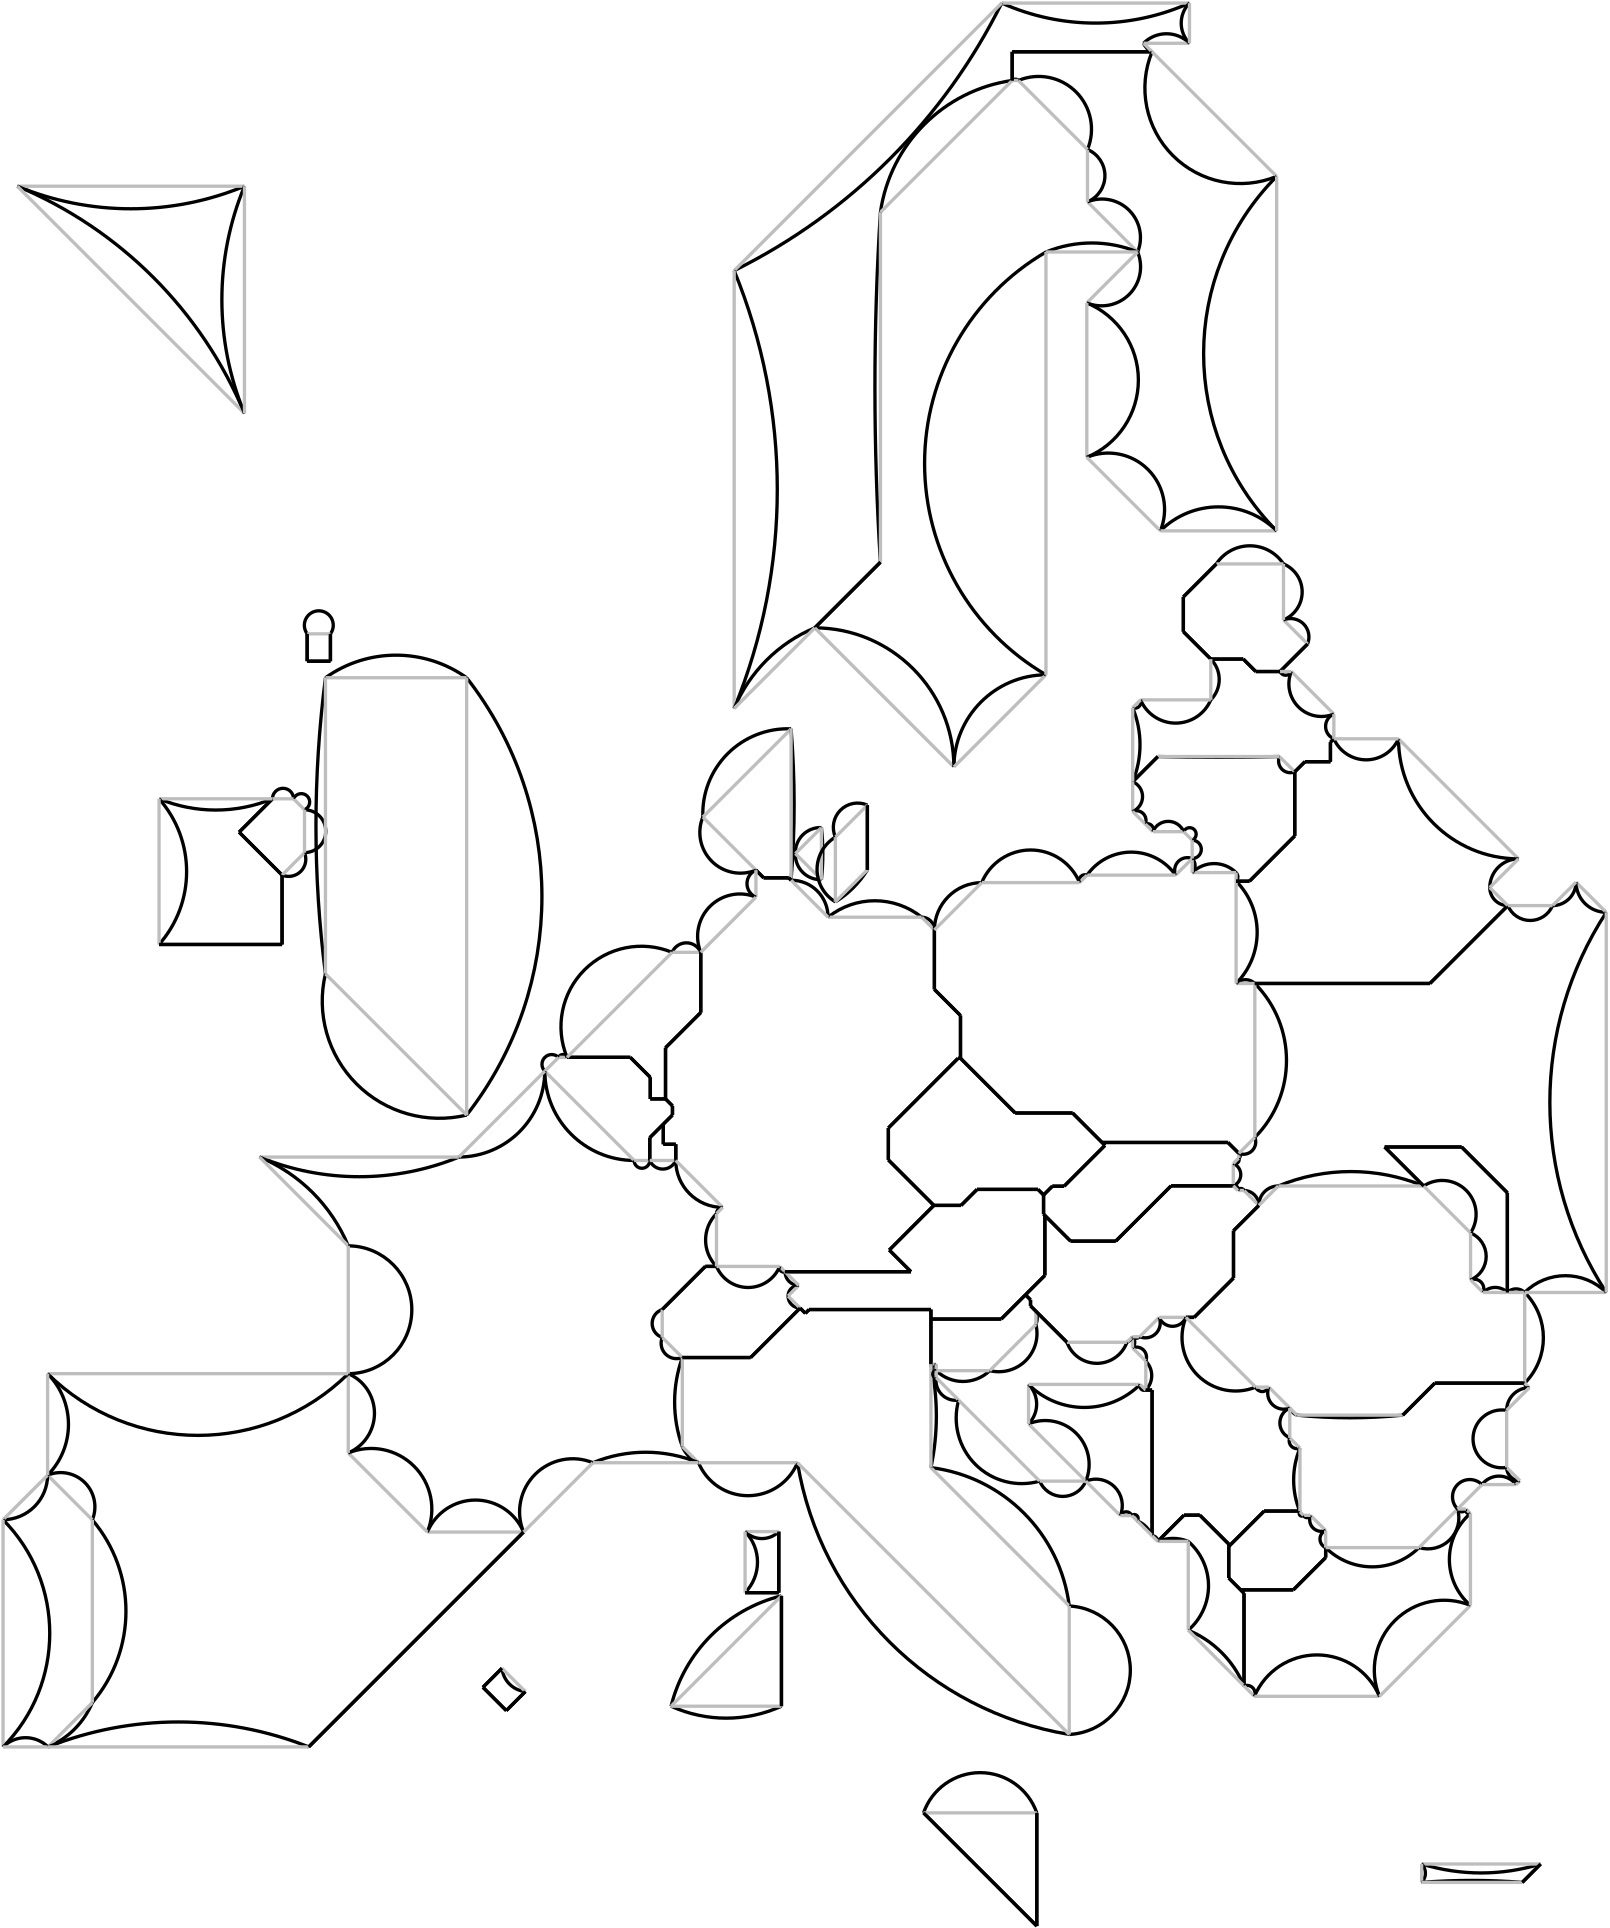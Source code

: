 <?xml version="1.0"?> 
<!DOCTYPE ipe SYSTEM "ipe.dtd"> 
<ipe version="70010" creator="Ipe 7.0.10"> 
<info created="D:20110803231932" modified="D:20110803231932"/> 
<ipestyle name="basic">
<pen name="heavier" value="0.8"/>
<pen name="fat" value="1.2"/>
<pen name="ultrafat" value="2"/>
<color name="red" value="1 0 0"/>
<color name="green" value="0 1 0"/>
<color name="blue" value="0 0 1"/>
<color name="yellow" value="1 1 0"/>
<color name="orange" value="1 0.647 0"/>
<color name="gold" value="1 0.843 0"/>
<color name="purple" value="0.627 0.125 0.941"/>
<color name="gray" value="0.745"/>
<color name="lightblue" value="0.678 0.847 0.902"/>
<color name="lightcyan" value="0.878 1 1"/>
<color name="lightgray" value="0.827"/>
<color name="lightgreen" value="0.565 0.933 0.565"/>
<color name="lightyellow" value="1 1 0.878"/>
<dashstyle name="dashed" value="[4] 0"/>
<dashstyle name="dotted" value="[1 3] 0"/>
<dashstyle name="dash dotted" value="[4 2 1 2] 0"/>
<dashstyle name="dash dot dotted" value="[4 2 1 2 1 2] 0"/>
</ipestyle>
<page>
<layer name="alpha"/>
<layer name="beta"/>
<view layers="beta alpha" active="beta"/>
<path layer="beta" stroke="black" pen="fat">
120.001 451.708 m 
120.001 441.872 l 
</path> 
<path layer="beta" stroke="black" pen="fat">
120.001 441.872 m 
128.374 441.872 l 
</path> 
<path layer="beta" stroke="black" pen="fat">
128.374 441.872 m 
128.374 451.708 l 
</path> 
<path layer="beta" stroke="black" pen="fat">
290.74 65.6552 m 
290.74 105.391 l 
</path> 
<path layer="beta" stroke="black" pen="fat">
321.674 366.733 m 
321.674 390.048 l 
</path> 
<path layer="beta" stroke="black" pen="fat">
341.898 27.263 m 
382.664 -13.494 l 
</path> 
<path layer="beta" stroke="black" pen="fat">
382.664 -13.494 m 
382.664 27.263 l 
</path> 
<path layer="beta" stroke="black" pen="fat">
447.292 476.876 m 
435.431 465.015 l 
</path> 
<path layer="beta" stroke="black" pen="fat">
435.431 465.015 m 
435.431 452.487 l 
</path> 
<path layer="beta" stroke="black" pen="fat">
435.431 452.487 m 
445.301 442.62 l 
</path> 
<path layer="beta" stroke="black" pen="fat">
470.234 438.152 m 
480.135 448.051 l 
</path> 
<path layer="beta" stroke="black" pen="fat">
26.5584 148.834 m 
12.3364 0 0 -12.3364 31.2466 137.423 42.6579 132.736 a 
</path> 
<path layer="alpha" stroke="gray" pen="fat">
26.5584 148.834 m 
42.6579 132.736 l 
</path> 
<path layer="beta" stroke="black" pen="fat">
42.6579 66.9652 m 
29.6623 0 0 -29.6623 15.2812 78.383 26.7019 51.0075 a 
</path> 
<path layer="alpha" stroke="gray" pen="fat">
42.6579 66.9652 m 
26.7019 51.0075 l 
</path> 
<path layer="beta" stroke="black" pen="fat">
42.6579 132.736 m 
50.7273 0 0 -50.7273 4.03382 99.8505 42.6579 66.9652 a 
</path> 
<path layer="alpha" stroke="gray" pen="fat">
42.6579 132.736 m 
42.6579 66.9652 l 
</path> 
<path layer="beta" stroke="black" pen="fat">
95.4988 380.32 m 
110.964 364.855 l 
</path> 
<path layer="beta" stroke="black" pen="fat">
107.502 392.325 m 
95.4988 380.32 l 
</path> 
<path layer="beta" stroke="black" pen="fat">
110.964 339.889 m 
66.6804 339.889 l 
</path> 
<path layer="beta" stroke="black" pen="fat">
110.964 364.855 m 
110.964 339.889 l 
</path> 
<path layer="beta" stroke="black" pen="fat">
110.964 364.855 m 
95.4988 380.32 l 
</path> 
<path layer="beta" stroke="black" pen="fat">
95.4988 380.32 m 
107.502 392.325 l 
</path> 
<path layer="beta" stroke="black" pen="fat">
115.097 392.325 m 
-3.01933 0 0 3.01933 117.886 391.168 119.042 388.379 a 
</path> 
<path layer="alpha" stroke="gray" pen="fat">
115.097 392.325 m 
119.042 388.379 l 
</path> 
<path layer="beta" stroke="black" pen="fat">
107.502 392.325 m 
3.79755 0 0 -3.79755 111.3 392.306 115.097 392.325 a 
</path> 
<path layer="alpha" stroke="gray" pen="fat">
107.502 392.325 m 
115.097 392.325 l 
</path> 
<path layer="beta" stroke="black" pen="fat">
119.042 372.935 m 
6.18438 0 0 -6.18438 113.328 370.569 110.964 364.855 a 
</path> 
<path layer="alpha" stroke="gray" pen="fat">
119.042 372.935 m 
110.964 364.855 l 
</path> 
<path layer="beta" stroke="black" pen="fat">
119.042 388.379 m 
7.72217 0 0 -7.72217 118.978 380.657 119.042 372.935 a 
</path> 
<path layer="alpha" stroke="gray" pen="fat">
119.042 388.379 m 
119.042 372.935 l 
</path> 
<path layer="beta" stroke="black" pen="fat">
120.001 451.708 m 
-5.20294 0 0 5.20294 124.188 454.798 128.374 451.708 a 
</path> 
<path layer="alpha" stroke="gray" pen="fat">
120.001 451.708 m 
128.374 451.708 l 
</path> 
<path layer="beta" stroke="black" pen="fat">
120.001 441.872 m 
120.001 451.708 l 
</path> 
<path layer="beta" stroke="black" pen="fat">
128.374 441.872 m 
120.001 441.872 l 
</path> 
<path layer="beta" stroke="black" pen="fat">
128.374 451.708 m 
128.374 441.872 l 
</path> 
<path layer="beta" stroke="black" pen="fat">
126.584 435.905 m 
43.7946 0 0 -43.7946 151.999 400.239 177.414 435.905 a 
</path> 
<path layer="alpha" stroke="gray" pen="fat">
126.584 435.905 m 
177.414 435.905 l 
</path> 
<path layer="beta" stroke="black" pen="fat">
126.584 329.296 m 
417.051 0 0 -417.051 540.214 382.601 126.584 435.905 a 
</path> 
<path layer="alpha" stroke="gray" pen="fat">
126.584 329.296 m 
126.584 435.905 l 
</path> 
<path layer="beta" stroke="black" pen="fat">
177.414 278.466 m 
42.1817 0 0 -42.1817 167.61 319.492 126.584 329.296 a 
</path> 
<path layer="alpha" stroke="gray" pen="fat">
177.414 278.466 m 
126.584 329.296 l 
</path> 
<path layer="beta" stroke="black" pen="fat">
177.414 435.905 m 
127.89 0 0 -127.89 76.6223 357.185 177.414 278.466 a 
</path> 
<path layer="alpha" stroke="gray" pen="fat">
177.414 435.905 m 
177.414 278.466 l 
</path> 
<path layer="beta" stroke="black" pen="fat">
163.268 128.355 m 
18.7763 0 0 -18.7763 180.584 121.095 197.9 128.355 a 
</path> 
<path layer="alpha" stroke="gray" pen="fat">
163.268 128.355 m 
197.9 128.355 l 
</path> 
<path layer="beta" stroke="black" pen="fat">
134.79 156.839 m 
21.8528 0 0 -21.8528 143.03 136.599 163.268 128.355 a 
</path> 
<path layer="alpha" stroke="gray" pen="fat">
134.79 156.839 m 
163.268 128.355 l 
</path> 
<path layer="beta" stroke="black" pen="fat">
134.79 185.363 m 
15.4952 0 0 -15.4952 128.733 171.101 134.79 156.839 a 
</path> 
<path layer="alpha" stroke="gray" pen="fat">
134.79 185.363 m 
134.79 156.839 l 
</path> 
<path layer="beta" stroke="black" pen="fat">
197.9 128.355 m 
120.552 51.0075 l 
</path> 
<path layer="beta" stroke="black" pen="fat">
183.273 72.4775 m 
190.128 79.3321 l 
</path> 
<path layer="beta" stroke="black" pen="fat">
191.68 64.0711 m 
183.273 72.4775 l 
</path> 
<path layer="beta" stroke="black" pen="fat">
198.535 70.925 m 
191.68 64.0711 l 
</path> 
<path layer="beta" stroke="black" pen="fat">
249.007 284.28 m 
251.51 281.777 l 
</path> 
<path layer="beta" stroke="black" pen="fat">
251.51 278.499 m 
248.215 275.205 l 
</path> 
<path layer="beta" stroke="black" pen="fat">
251.51 281.777 m 
251.51 278.499 l 
</path> 
<path layer="beta" stroke="black" pen="fat">
243.515 284.28 m 
249.007 284.28 l 
</path> 
<path layer="beta" stroke="black" pen="fat">
243.515 292.06 m 
243.515 284.28 l 
</path> 
<path layer="beta" stroke="black" pen="fat">
236.332 299.242 m 
243.515 292.06 l 
</path> 
<path layer="beta" stroke="black" pen="fat">
213.559 299.242 m 
236.332 299.242 l 
</path> 
<path layer="beta" stroke="black" pen="fat">
210.51 299.242 m 
1.65162 0 0 -1.65162 212.034 298.607 213.559 299.242 a 
</path> 
<path layer="alpha" stroke="gray" pen="fat">
210.51 299.242 m 
213.559 299.242 l 
</path> 
<path layer="beta" stroke="black" pen="fat">
205.544 294.274 m 
3.5126 0 0 -3.5126 208.043 296.742 210.51 299.242 a 
</path> 
<path layer="alpha" stroke="gray" pen="fat">
205.544 294.274 m 
210.51 299.242 l 
</path> 
<path layer="beta" stroke="black" pen="fat">
237.701 262.116 m 
32.3389 0 0 -32.3389 237.882 294.455 205.544 294.274 a 
</path> 
<path layer="alpha" stroke="gray" pen="fat">
237.701 262.116 m 
205.544 294.274 l 
</path> 
<path layer="beta" stroke="black" pen="fat">
243.339 262.116 m 
2.81879 0 0 -2.81879 240.52 262.132 237.701 262.116 a 
</path> 
<path layer="alpha" stroke="gray" pen="fat">
243.339 262.116 m 
237.701 262.116 l 
</path> 
<path layer="beta" stroke="black" pen="fat">
243.339 270.329 m 
243.339 262.116 l 
</path> 
<path layer="beta" stroke="black" pen="fat">
248.215 275.205 m 
243.339 270.329 l 
</path> 
<path layer="beta" stroke="black" pen="fat">
243.339 262.116 m 
243.339 270.329 l 
</path> 
<path layer="beta" stroke="black" pen="fat">
243.339 270.329 m 
248.215 275.205 l 
</path> 
<path layer="beta" stroke="black" pen="fat">
248.215 267.967 m 
252.699 267.967 l 
</path> 
<path layer="beta" stroke="black" pen="fat">
248.215 275.205 m 
248.215 267.967 l 
</path> 
<path layer="beta" stroke="black" pen="fat">
252.699 267.967 m 
252.699 262.116 l 
</path> 
<path layer="beta" stroke="black" pen="fat">
252.699 262.116 m 
5.08487 0 0 -5.08487 248.019 264.105 243.339 262.116 a 
</path> 
<path layer="alpha" stroke="gray" pen="fat">
252.699 262.116 m 
243.339 262.116 l 
</path> 
<path layer="beta" stroke="black" pen="fat">
249.007 284.28 m 
243.515 284.28 l 
</path> 
<path layer="beta" stroke="black" pen="fat">
243.515 284.28 m 
243.515 292.06 l 
</path> 
<path layer="beta" stroke="black" pen="fat">
243.515 292.06 m 
236.332 299.242 l 
</path> 
<path layer="beta" stroke="black" pen="fat">
236.332 299.242 m 
213.559 299.242 l 
</path> 
<path layer="beta" stroke="black" pen="fat">
251.377 337.051 m 
5.59765 0 0 -5.59765 256.534 334.874 261.691 337.051 a 
</path> 
<path layer="alpha" stroke="gray" pen="fat">
251.377 337.051 m 
261.691 337.051 l 
</path> 
<path layer="beta" stroke="black" pen="fat">
213.559 299.242 m 
28.9565 0 0 -28.9565 240.326 310.287 251.377 337.051 a 
</path> 
<path layer="alpha" stroke="gray" pen="fat">
213.559 299.242 m 
251.377 337.051 l 
</path> 
<path layer="beta" stroke="black" pen="fat">
249.007 302.705 m 
249.007 284.28 l 
</path> 
<path layer="beta" stroke="black" pen="fat">
261.691 315.389 m 
249.007 302.705 l 
</path> 
<path layer="beta" stroke="black" pen="fat">
261.691 337.051 m 
261.691 315.389 l 
</path> 
<path layer="beta" stroke="black" pen="fat">
263.336 223.981 m 
247.822 208.469 l 
</path> 
<path layer="beta" stroke="black" pen="fat">
267.361 223.981 m 
263.336 223.981 l 
</path> 
<path layer="beta" stroke="black" pen="fat">
289.785 106.534 m 
277.645 106.534 l 
</path> 
<path layer="beta" stroke="black" pen="fat">
289.785 128.517 m 
289.785 106.534 l 
</path> 
<path layer="beta" stroke="black" pen="fat">
251.004 65.6552 m 
54.4362 0 0 -54.4362 303.84 52.555 290.74 105.391 a 
</path> 
<path layer="alpha" stroke="gray" pen="fat">
251.004 65.6552 m 
290.74 105.391 l 
</path> 
<path layer="beta" stroke="black" pen="fat">
290.74 65.6552 m 
48.0491 0 0 -48.0491 270.872 109.404 251.004 65.6552 a 
</path> 
<path layer="alpha" stroke="gray" pen="fat">
290.74 65.6552 m 
251.004 65.6552 l 
</path> 
<path layer="beta" stroke="black" pen="fat">
290.74 105.391 m 
290.74 65.6552 l 
</path> 
<path layer="beta" stroke="black" pen="fat">
262.447 385.753 m 
30.5878 0 0 -30.5878 293.011 386.949 294.207 417.513 a 
</path> 
<path layer="alpha" stroke="gray" pen="fat">
262.447 385.753 m 
294.207 417.513 l 
</path> 
<path layer="beta" stroke="black" pen="fat">
281.557 366.642 m 
14.6577 0 0 -14.6577 276.017 380.213 262.447 385.753 a 
</path> 
<path layer="alpha" stroke="gray" pen="fat">
281.557 366.642 m 
262.447 385.753 l 
</path> 
<path layer="beta" stroke="black" pen="fat">
294.207 417.513 m 
338.067 0 0 -338.067 -42.7594 390.262 294.207 363.01 a 
</path> 
<path layer="alpha" stroke="gray" pen="fat">
294.207 417.513 m 
294.207 363.01 l 
</path> 
<path layer="beta" stroke="black" pen="fat">
284.325 363.874 m 
281.557 366.642 l 
</path> 
<path layer="beta" stroke="black" pen="fat">
293.344 363.874 m 
284.325 363.874 l 
</path> 
<path layer="beta" stroke="black" pen="fat">
294.207 363.01 m 
293.344 363.874 l 
</path> 
<path layer="beta" stroke="black" pen="fat">
255.055 191.184 m 
5.55476 0 0 -5.55476 252.972 196.333 247.822 198.416 a 
</path> 
<path layer="alpha" stroke="gray" pen="fat">
255.055 191.184 m 
247.822 198.416 l 
</path> 
<path layer="beta" stroke="black" pen="fat">
247.822 198.416 m 
5.29436 0 0 -5.29436 249.486 203.443 247.822 208.469 a 
</path> 
<path layer="alpha" stroke="gray" pen="fat">
247.822 198.416 m 
247.822 208.469 l 
</path> 
<path layer="beta" stroke="black" pen="fat">
247.822 208.469 m 
263.336 223.981 l 
</path> 
<path layer="beta" stroke="black" pen="fat">
263.336 223.981 m 
267.361 223.981 l 
</path> 
<path layer="beta" stroke="black" pen="fat">
279.65 191.184 m 
255.055 191.184 l 
</path> 
<path layer="beta" stroke="black" pen="fat">
297.45 208.984 m 
279.65 191.184 l 
</path> 
<path layer="beta" stroke="black" pen="fat">
295.751 372.594 m 
9.05009 0 0 -9.05009 304.795 372.922 305.126 381.966 a 
</path> 
<path layer="alpha" stroke="gray" pen="fat">
295.751 372.594 m 
305.126 381.966 l 
</path> 
<path layer="beta" stroke="black" pen="fat">
305.126 363.219 m 
9.05261 0 0 -9.05261 304.797 372.265 295.751 372.594 a 
</path> 
<path layer="alpha" stroke="gray" pen="fat">
305.126 363.219 m 
295.751 372.594 l 
</path> 
<path layer="beta" stroke="black" pen="fat">
305.126 381.966 m 
86.1769 0 0 -86.1769 219.461 372.592 305.126 363.219 a 
</path> 
<path layer="alpha" stroke="gray" pen="fat">
305.126 381.966 m 
305.126 363.219 l 
</path> 
<path layer="beta" stroke="black" pen="fat">
310.156 378.531 m 
8.73858 0 0 -8.73858 318.155 382.049 321.674 390.048 a 
</path> 
<path layer="alpha" stroke="gray" pen="fat">
310.156 378.531 m 
321.674 390.048 l 
</path> 
<path layer="beta" stroke="black" pen="fat">
310.156 355.224 m 
13.5926 0 0 -13.5926 317.152 366.878 310.156 378.531 a 
</path> 
<path layer="alpha" stroke="gray" pen="fat">
310.156 355.224 m 
310.156 378.531 l 
</path> 
<path layer="beta" stroke="black" pen="fat">
321.674 366.733 m 
35.1052 0 0 -35.1052 291.777 385.134 310.156 355.224 a 
</path> 
<path layer="alpha" stroke="gray" pen="fat">
321.674 366.733 m 
310.156 355.224 l 
</path> 
<path layer="beta" stroke="black" pen="fat">
321.674 390.048 m 
321.674 366.733 l 
</path> 
<path layer="beta" stroke="black" pen="fat">
251.51 281.777 m 
249.007 284.28 l 
</path> 
<path layer="beta" stroke="black" pen="fat">
248.215 275.205 m 
251.51 278.499 l 
</path> 
<path layer="beta" stroke="black" pen="fat">
251.51 278.499 m 
251.51 281.777 l 
</path> 
<path layer="beta" stroke="black" pen="fat">
252.699 267.967 m 
248.215 267.967 l 
</path> 
<path layer="beta" stroke="black" pen="fat">
248.215 267.967 m 
248.215 275.205 l 
</path> 
<path layer="beta" stroke="black" pen="fat">
252.699 262.116 m 
252.699 267.967 l 
</path> 
<path layer="beta" stroke="black" pen="fat">
249.007 284.28 m 
249.007 302.705 l 
</path> 
<path layer="beta" stroke="black" pen="fat">
249.007 302.705 m 
261.691 315.389 l 
</path> 
<path layer="beta" stroke="black" pen="fat">
261.691 315.389 m 
261.691 337.051 l 
</path> 
<path layer="beta" stroke="black" pen="fat">
269.591 245.224 m 
16.9042 0 0 -16.9042 269.603 262.128 252.699 262.116 a 
</path> 
<path layer="alpha" stroke="gray" pen="fat">
269.591 245.224 m 
252.699 262.116 l 
</path> 
<path layer="beta" stroke="black" pen="fat">
267.361 223.981 m 
13.4565 0 0 -13.4565 276.886 233.487 267.361 242.992 a 
</path> 
<path layer="alpha" stroke="gray" pen="fat">
267.361 223.981 m 
267.361 242.992 l 
</path> 
<path layer="beta" stroke="black" pen="fat">
267.361 242.992 m 
2.24067 0 0 -2.24067 269.602 242.983 269.591 245.224 a 
</path> 
<path layer="alpha" stroke="gray" pen="fat">
267.361 242.992 m 
269.591 245.224 l 
</path> 
<path layer="beta" stroke="black" pen="fat">
281.557 366.642 m 
284.325 363.874 l 
</path> 
<path layer="beta" stroke="black" pen="fat">
284.325 363.874 m 
293.344 363.874 l 
</path> 
<path layer="beta" stroke="black" pen="fat">
293.344 363.874 m 
294.207 363.01 l 
</path> 
<path layer="beta" stroke="black" pen="fat">
292.03 222.075 m 
1.46399 0 0 -1.46399 291.481 223.432 290.124 223.981 a 
</path> 
<path layer="alpha" stroke="gray" pen="fat">
292.03 222.075 m 
290.124 223.981 l 
</path> 
<path layer="beta" stroke="black" pen="fat">
290.124 223.981 m 
12.3331 0 0 -12.3331 278.742 228.732 267.361 223.981 a 
</path> 
<path layer="alpha" stroke="gray" pen="fat">
290.124 223.981 m 
267.361 223.981 l 
</path> 
<path layer="beta" stroke="black" pen="fat">
345.802 323.699 m 
355.196 314.305 l 
</path> 
<path layer="beta" stroke="black" pen="fat">
345.802 345.116 m 
345.802 323.699 l 
</path> 
<path layer="beta" stroke="black" pen="fat">
355.196 314.305 m 
355.196 298.902 l 
</path> 
<path layer="beta" stroke="black" pen="fat">
341.211 349.707 m 
4.59695 0 0 -4.59695 341.206 345.11 345.802 345.116 a 
</path> 
<path layer="alpha" stroke="gray" pen="fat">
341.211 349.707 m 
345.802 345.116 l 
</path> 
<path layer="beta" stroke="black" pen="fat">
307.51 349.707 m 
26.9681 0 0 -26.9681 324.361 328.652 341.211 349.707 a 
</path> 
<path layer="alpha" stroke="gray" pen="fat">
307.51 349.707 m 
341.211 349.707 l 
</path> 
<path layer="beta" stroke="black" pen="fat">
294.207 363.01 m 
13.2188 0 0 -13.2188 294.292 349.792 307.51 349.707 a 
</path> 
<path layer="alpha" stroke="gray" pen="fat">
294.207 363.01 m 
307.51 349.707 l 
</path> 
<path layer="beta" stroke="black" pen="fat">
281.557 356.93 m 
5.27025 0 0 -5.27025 283.605 361.786 281.557 366.642 a 
</path> 
<path layer="alpha" stroke="gray" pen="fat">
281.557 356.93 m 
281.557 366.642 l 
</path> 
<path layer="beta" stroke="black" pen="fat">
261.691 337.051 m 
15.238 0 0 -15.238 275.793 342.825 281.557 356.93 a 
</path> 
<path layer="alpha" stroke="gray" pen="fat">
261.691 337.051 m 
281.557 356.93 l 
</path> 
<path layer="beta" stroke="black" pen="fat">
337.361 222.075 m 
292.03 222.075 l 
</path> 
<path layer="beta" stroke="black" pen="fat">
329.557 229.879 m 
337.361 222.075 l 
</path> 
<path layer="beta" stroke="black" pen="fat">
345.614 245.951 m 
329.557 229.879 l 
</path> 
<path layer="beta" stroke="black" pen="fat">
329.235 262.33 m 
345.614 245.951 l 
</path> 
<path layer="beta" stroke="black" pen="fat">
329.235 273.824 m 
329.235 262.33 l 
</path> 
<path layer="beta" stroke="black" pen="fat">
354.313 298.902 m 
329.235 273.824 l 
</path> 
<path layer="beta" stroke="black" pen="fat">
355.196 298.902 m 
354.313 298.902 l 
</path> 
<path layer="beta" stroke="black" pen="fat">
380.404 209.791 m 
382.347 207.846 l 
</path> 
<path layer="beta" stroke="black" pen="fat">
380.404 211.938 m 
380.404 209.791 l 
</path> 
<path layer="beta" stroke="black" pen="fat">
378.584 213.757 m 
380.404 211.938 l 
</path> 
<path layer="beta" stroke="black" pen="fat">
369.862 205.034 m 
378.584 213.757 l 
</path> 
<path layer="beta" stroke="black" pen="fat">
344.55 205.034 m 
369.862 205.034 l 
</path> 
<path layer="beta" stroke="black" pen="fat">
344.55 188.777 m 
344.55 205.034 l 
</path> 
<path layer="beta" stroke="black" pen="fat">
346.457 188.777 m 
1.34949 0 0 -1.34949 345.504 189.732 344.55 188.777 a 
</path> 
<path layer="alpha" stroke="gray" pen="fat">
346.457 188.777 m 
344.55 188.777 l 
</path> 
<path layer="beta" stroke="black" pen="fat">
346.457 186.457 m 
1.64915 0 0 -1.64915 347.63 187.618 346.457 188.777 a 
</path> 
<path layer="alpha" stroke="gray" pen="fat">
346.457 186.457 m 
346.457 188.777 l 
</path> 
<path layer="beta" stroke="black" pen="fat">
365.734 186.457 m 
13.8778 0 0 -13.8778 356.096 196.442 346.457 186.457 a 
</path> 
<path layer="alpha" stroke="gray" pen="fat">
365.734 186.457 m 
346.457 186.457 l 
</path> 
<path layer="beta" stroke="black" pen="fat">
382.347 203.072 m 
13.76 0 0 -13.76 368.975 199.83 365.734 186.457 a 
</path> 
<path layer="alpha" stroke="gray" pen="fat">
382.347 203.072 m 
365.734 186.457 l 
</path> 
<path layer="beta" stroke="black" pen="fat">
382.347 207.846 m 
6.2687 0 0 -6.2687 376.551 205.459 382.347 203.072 a 
</path> 
<path layer="alpha" stroke="gray" pen="fat">
382.347 207.846 m 
382.347 203.072 l 
</path> 
<path layer="beta" stroke="black" pen="fat">
341.898 27.263 m 
21.5872 0 0 -21.5872 362.281 20.1531 382.664 27.263 a 
</path> 
<path layer="alpha" stroke="gray" pen="fat">
341.898 27.263 m 
382.664 27.263 l 
</path> 
<path layer="beta" stroke="black" pen="fat">
382.664 -13.494 m 
341.898 27.263 l 
</path> 
<path layer="beta" stroke="black" pen="fat">
382.664 27.263 m 
382.664 -13.494 l 
</path> 
<path layer="beta" stroke="black" pen="fat">
297.45 208.984 m 
4.35209 0 0 -4.35209 297.463 213.336 293.111 213.32 a 
</path> 
<path layer="alpha" stroke="gray" pen="fat">
297.45 208.984 m 
293.111 213.32 l 
</path> 
<path layer="beta" stroke="black" pen="fat">
293.111 213.32 m 
3.84063 0 0 -3.84063 296.952 213.317 296.947 217.157 a 
</path> 
<path layer="alpha" stroke="gray" pen="fat">
293.111 213.32 m 
296.947 217.157 l 
</path> 
<path layer="beta" stroke="black" pen="fat">
296.947 217.157 m 
4.92011 0 0 -4.92011 296.95 222.078 292.03 222.075 a 
</path> 
<path layer="alpha" stroke="gray" pen="fat">
296.947 217.157 m 
292.03 222.075 l 
</path> 
<path layer="beta" stroke="black" pen="fat">
292.03 222.075 m 
337.361 222.075 l 
</path> 
<path layer="beta" stroke="black" pen="fat">
337.361 222.075 m 
329.557 229.879 l 
</path> 
<path layer="beta" stroke="black" pen="fat">
329.557 229.879 m 
345.614 245.951 l 
</path> 
<path layer="beta" stroke="black" pen="fat">
378.584 213.757 m 
369.862 205.034 l 
</path> 
<path layer="beta" stroke="black" pen="fat">
369.862 205.034 m 
344.55 205.034 l 
</path> 
<path layer="beta" stroke="black" pen="fat">
385.099 242.804 m 
385.566 242.335 l 
</path> 
<path layer="beta" stroke="black" pen="fat">
385.099 249.704 m 
385.099 242.804 l 
</path> 
<path layer="beta" stroke="black" pen="fat">
383.099 251.702 m 
385.099 249.704 l 
</path> 
<path layer="beta" stroke="black" pen="fat">
361.152 251.702 m 
383.099 251.702 l 
</path> 
<path layer="beta" stroke="black" pen="fat">
355.402 245.951 m 
361.152 251.702 l 
</path> 
<path layer="beta" stroke="black" pen="fat">
345.614 245.951 m 
355.402 245.951 l 
</path> 
<path layer="beta" stroke="black" pen="fat">
299.342 207.092 m 
297.45 208.984 l 
</path> 
<path layer="beta" stroke="black" pen="fat">
300.702 208.452 m 
299.342 207.092 l 
</path> 
<path layer="beta" stroke="black" pen="fat">
344.55 208.452 m 
300.702 208.452 l 
</path> 
<path layer="beta" stroke="black" pen="fat">
344.55 205.034 m 
344.55 208.452 l 
</path> 
<path layer="beta" stroke="black" pen="fat">
385.566 220.74 m 
378.584 213.757 l 
</path> 
<path layer="beta" stroke="black" pen="fat">
385.566 242.335 m 
385.566 220.74 l 
</path> 
<path layer="beta" stroke="black" pen="fat">
260.887 153.31 m 
10.8164 0 0 -10.8164 265.039 163.298 255.055 159.136 a 
</path> 
<path layer="alpha" stroke="gray" pen="fat">
260.887 153.31 m 
255.055 159.136 l 
</path> 
<path layer="beta" stroke="black" pen="fat">
255.055 159.136 m 
47.6428 0 0 -47.6428 299.922 175.16 255.055 191.184 a 
</path> 
<path layer="alpha" stroke="gray" pen="fat">
255.055 159.136 m 
255.055 191.184 l 
</path> 
<path layer="beta" stroke="black" pen="fat">
255.055 191.184 m 
279.65 191.184 l 
</path> 
<path layer="beta" stroke="black" pen="fat">
279.65 191.184 m 
297.45 208.984 l 
</path> 
<path layer="beta" stroke="black" pen="fat">
344.55 205.034 m 
344.55 188.777 l 
</path> 
<path layer="beta" stroke="black" pen="fat">
297.45 208.984 m 
299.342 207.092 l 
</path> 
<path layer="beta" stroke="black" pen="fat">
299.342 207.092 m 
300.702 208.452 l 
</path> 
<path layer="beta" stroke="black" pen="fat">
300.702 208.452 m 
344.55 208.452 l 
</path> 
<path layer="beta" stroke="black" pen="fat">
344.55 208.452 m 
344.55 205.034 l 
</path> 
<path layer="beta" stroke="black" pen="fat">
344.55 151.542 m 
57.2941 0 0 -57.2941 337.491 94.6848 394.351 101.728 a 
</path> 
<path layer="alpha" stroke="gray" pen="fat">
344.55 151.542 m 
394.351 101.728 l 
</path> 
<path layer="beta" stroke="black" pen="fat">
344.55 188.777 m 
89.435 0 0 -89.435 257.074 170.16 344.55 151.542 a 
</path> 
<path layer="alpha" stroke="gray" pen="fat">
344.55 188.777 m 
344.55 151.542 l 
</path> 
<path layer="beta" stroke="black" pen="fat">
296.518 153.31 m 
19.3073 0 0 -19.3073 278.703 160.752 260.887 153.31 a 
</path> 
<path layer="alpha" stroke="gray" pen="fat">
296.518 153.31 m 
260.887 153.31 l 
</path> 
<path layer="beta" stroke="black" pen="fat">
394.351 55.4901 m 
118.836 0 0 -118.836 413.757 172.731 296.518 153.31 a 
</path> 
<path layer="alpha" stroke="gray" pen="fat">
394.351 55.4901 m 
296.518 153.31 l 
</path> 
<path layer="beta" stroke="black" pen="fat">
394.351 101.728 m 
23.148 0 0 -23.148 393.191 78.609 394.351 55.4901 a 
</path> 
<path layer="alpha" stroke="gray" pen="fat">
394.351 101.728 m 
394.351 55.4901 l 
</path> 
<path layer="beta" stroke="black" pen="fat">
345.614 245.951 m 
329.235 262.33 l 
</path> 
<path layer="beta" stroke="black" pen="fat">
329.235 262.33 m 
329.235 273.824 l 
</path> 
<path layer="beta" stroke="black" pen="fat">
329.235 273.824 m 
354.313 298.902 l 
</path> 
<path layer="beta" stroke="black" pen="fat">
354.313 298.902 m 
355.196 298.902 l 
</path> 
<path layer="beta" stroke="black" pen="fat">
385.099 249.704 m 
383.099 251.702 l 
</path> 
<path layer="beta" stroke="black" pen="fat">
383.099 251.702 m 
361.152 251.702 l 
</path> 
<path layer="beta" stroke="black" pen="fat">
361.152 251.702 m 
355.402 245.951 l 
</path> 
<path layer="beta" stroke="black" pen="fat">
355.402 245.951 m 
345.614 245.951 l 
</path> 
<path layer="beta" stroke="black" pen="fat">
406.136 268.616 m 
407.197 267.555 l 
</path> 
<path layer="beta" stroke="black" pen="fat">
388.256 252.86 m 
385.099 249.704 l 
</path> 
<path layer="beta" stroke="black" pen="fat">
392.497 252.86 m 
388.256 252.86 l 
</path> 
<path layer="beta" stroke="black" pen="fat">
407.197 267.555 m 
392.497 252.86 l 
</path> 
<path layer="beta" stroke="black" pen="fat">
395.541 279.211 m 
406.136 268.616 l 
</path> 
<path layer="beta" stroke="black" pen="fat">
374.887 279.211 m 
395.541 279.211 l 
</path> 
<path layer="beta" stroke="black" pen="fat">
355.196 298.902 m 
374.887 279.211 l 
</path> 
<path layer="beta" stroke="black" pen="fat">
400.913 607.227 m 
13.8698 0 0 -13.8698 406.117 594.37 418.973 589.165 a 
</path> 
<path layer="alpha" stroke="gray" pen="fat">
400.913 607.227 m 
418.973 589.165 l 
</path> 
<path layer="beta" stroke="black" pen="fat">
400.913 626.071 m 
10.2109 0 0 -10.2109 396.978 616.649 400.913 607.227 a 
</path> 
<path layer="alpha" stroke="gray" pen="fat">
400.913 626.071 m 
400.913 607.227 l 
</path> 
<path layer="beta" stroke="black" pen="fat">
376.054 650.922 m 
19.0207 0 0 -19.0207 383.341 633.353 400.913 626.071 a 
</path> 
<path layer="alpha" stroke="gray" pen="fat">
376.054 650.922 m 
400.913 626.071 l 
</path> 
<path layer="beta" stroke="black" pen="fat">
373.807 650.922 m 
1.59413 0 0 -1.59413 374.931 649.791 376.054 650.922 a 
</path> 
<path layer="alpha" stroke="gray" pen="fat">
373.807 650.922 m 
376.054 650.922 l 
</path> 
<path layer="beta" stroke="black" pen="fat">
326.374 603.491 m 
55.9109 0 0 -55.9109 381.722 595.575 373.807 650.922 a 
</path> 
<path layer="alpha" stroke="gray" pen="fat">
326.374 603.491 m 
373.807 650.922 l 
</path> 
<path layer="beta" stroke="black" pen="fat">
326.374 477.507 m 
1003.59 0 0 -1003.59 1327.98 540.499 326.374 603.491 a 
</path> 
<path layer="alpha" stroke="gray" pen="fat">
326.374 477.507 m 
326.374 603.491 l 
</path> 
<path layer="beta" stroke="black" pen="fat">
302.737 453.869 m 
326.374 477.507 l 
</path> 
<path layer="beta" stroke="black" pen="fat">
417.105 194.677 m 
3.67434 0 0 -3.67434 418.495 191.276 421.896 189.886 a 
</path> 
<path layer="alpha" stroke="gray" pen="fat">
417.105 194.677 m 
421.896 189.886 l 
</path> 
<path layer="beta" stroke="black" pen="fat">
417.105 198.667 m 
2.82612 0 0 -2.82612 415.103 196.672 417.105 194.677 a 
</path> 
<path layer="alpha" stroke="gray" pen="fat">
417.105 198.667 m 
417.105 194.677 l 
</path> 
<path layer="beta" stroke="black" pen="fat">
421.896 189.886 m 
7.38695 0 0 -7.38695 416.652 184.684 421.896 179.481 a 
</path> 
<path layer="alpha" stroke="gray" pen="fat">
421.896 189.886 m 
421.896 179.481 l 
</path> 
<path layer="beta" stroke="black" pen="fat">
382.347 207.846 m 
393.519 196.675 l 
</path> 
<path layer="beta" stroke="black" pen="fat">
346.457 183.932 m 
1.26254 0 0 -1.26254 346.468 185.195 346.457 186.457 a 
</path> 
<path layer="alpha" stroke="gray" pen="fat">
346.457 183.932 m 
346.457 186.457 l 
</path> 
<path layer="beta" stroke="black" pen="fat">
354.54 175.845 m 
7.10233 0 0 -7.10233 353.48 182.868 346.457 183.932 a 
</path> 
<path layer="alpha" stroke="gray" pen="fat">
354.54 175.845 m 
346.457 183.932 l 
</path> 
<path layer="beta" stroke="black" pen="fat">
383.701 146.689 m 
23.6135 0 0 -23.6135 377.259 169.406 354.54 175.845 a 
</path> 
<path layer="alpha" stroke="gray" pen="fat">
383.701 146.689 m 
354.54 175.845 l 
</path> 
<path layer="beta" stroke="black" pen="fat">
400.316 146.689 m 
9.01497 0 0 -9.01497 392.009 150.189 383.701 146.689 a 
</path> 
<path layer="alpha" stroke="gray" pen="fat">
400.316 146.689 m 
383.701 146.689 l 
</path> 
<path layer="beta" stroke="black" pen="fat">
379.692 167.309 m 
15.7956 0 0 -15.7956 385.711 152.705 400.316 146.689 a 
</path> 
<path layer="alpha" stroke="gray" pen="fat">
379.692 167.309 m 
400.316 146.689 l 
</path> 
<path layer="beta" stroke="black" pen="fat">
379.692 181.505 m 
10.0948 0 0 -10.0948 372.515 174.407 379.692 167.309 a 
</path> 
<path layer="alpha" stroke="gray" pen="fat">
379.692 181.505 m 
379.692 167.309 l 
</path> 
<path layer="beta" stroke="black" pen="fat">
419.872 181.505 m 
28.4812 0 0 -28.4812 399.782 201.694 379.692 181.505 a 
</path> 
<path layer="alpha" stroke="gray" pen="fat">
419.872 181.505 m 
379.692 181.505 l 
</path> 
<path layer="beta" stroke="black" pen="fat">
421.896 179.481 m 
1.55484 0 0 -1.55484 421.314 180.923 419.872 181.505 a 
</path> 
<path layer="alpha" stroke="gray" pen="fat">
421.896 179.481 m 
419.872 181.505 l 
</path> 
<path layer="beta" stroke="black" pen="fat">
421.896 179.481 m 
424.172 179.481 l 
</path> 
<path layer="beta" stroke="black" pen="fat">
424.172 179.481 m 
424.172 127.015 l 
</path> 
<path layer="beta" stroke="black" pen="fat">
326.374 477.507 m 
302.737 453.869 l 
</path> 
<path layer="beta" stroke="black" pen="fat">
373.807 661.255 m 
373.807 650.922 l 
</path> 
<path layer="beta" stroke="black" pen="fat">
424.159 661.255 m 
373.807 661.255 l 
</path> 
<path layer="beta" stroke="black" pen="fat">
385.566 242.335 m 
385.099 242.804 l 
</path> 
<path layer="beta" stroke="black" pen="fat">
385.099 242.804 m 
385.099 249.704 l 
</path> 
<path layer="beta" stroke="black" pen="fat">
407.197 267.555 m 
406.136 268.616 l 
</path> 
<path layer="beta" stroke="black" pen="fat">
385.099 249.704 m 
388.256 252.86 l 
</path> 
<path layer="beta" stroke="black" pen="fat">
388.256 252.86 m 
392.497 252.86 l 
</path> 
<path layer="beta" stroke="black" pen="fat">
392.497 252.86 m 
407.197 267.555 l 
</path> 
<path layer="beta" stroke="black" pen="fat">
451.471 268.616 m 
455.41 264.677 l 
</path> 
<path layer="beta" stroke="black" pen="fat">
406.136 268.616 m 
451.471 268.616 l 
</path> 
<path layer="beta" stroke="black" pen="fat">
394.821 233.084 m 
385.566 242.335 l 
</path> 
<path layer="beta" stroke="black" pen="fat">
411.09 233.084 m 
394.821 233.084 l 
</path> 
<path layer="beta" stroke="black" pen="fat">
430.996 252.975 m 
411.09 233.084 l 
</path> 
<path layer="beta" stroke="black" pen="fat">
453.402 252.975 m 
430.996 252.975 l 
</path> 
<path layer="beta" stroke="black" pen="fat">
453.402 261.045 m 
4.36884 0 0 -4.36884 451.728 257.01 453.402 252.975 a 
</path> 
<path layer="alpha" stroke="gray" pen="fat">
453.402 261.045 m 
453.402 252.975 l 
</path> 
<path layer="beta" stroke="black" pen="fat">
455.41 263.05 m 
1.54162 0 0 -1.54162 453.98 262.474 453.402 261.045 a 
</path> 
<path layer="alpha" stroke="gray" pen="fat">
455.41 263.05 m 
453.402 261.045 l 
</path> 
<path layer="beta" stroke="black" pen="fat">
455.41 264.677 m 
0.88138 0 0 -0.88138 455.071 263.864 455.41 263.05 a 
</path> 
<path layer="alpha" stroke="gray" pen="fat">
455.41 264.677 m 
455.41 263.05 l 
</path> 
<path layer="beta" stroke="black" pen="fat">
456.044 107.539 m 
457.261 106.319 l 
</path> 
<path layer="beta" stroke="black" pen="fat">
457.261 106.319 m 
457.261 72.9525 l 
</path> 
<path layer="beta" stroke="black" pen="fat">
451.771 111.811 m 
456.044 107.539 l 
</path> 
<path layer="beta" stroke="black" pen="fat">
451.771 123.171 m 
451.771 111.811 l 
</path> 
<path layer="beta" stroke="black" pen="fat">
451.771 124.016 m 
451.771 123.171 l 
</path> 
<path layer="beta" stroke="black" pen="fat">
441.346 134.439 m 
451.771 124.016 l 
</path> 
<path layer="beta" stroke="black" pen="fat">
435.656 134.439 m 
441.346 134.439 l 
</path> 
<path layer="beta" stroke="black" pen="fat">
426.205 124.982 m 
435.656 134.439 l 
</path> 
<path layer="beta" stroke="black" pen="fat">
355.196 314.305 m 
345.802 323.699 l 
</path> 
<path layer="beta" stroke="black" pen="fat">
345.802 323.699 m 
345.802 345.116 l 
</path> 
<path layer="beta" stroke="black" pen="fat">
355.196 298.902 m 
355.196 314.305 l 
</path> 
<path layer="beta" stroke="black" pen="fat">
406.136 268.616 m 
395.541 279.211 l 
</path> 
<path layer="beta" stroke="black" pen="fat">
395.541 279.211 m 
374.887 279.211 l 
</path> 
<path layer="beta" stroke="black" pen="fat">
374.887 279.211 m 
355.196 298.902 l 
</path> 
<path layer="beta" stroke="black" pen="fat">
455.41 264.677 m 
451.471 268.616 l 
</path> 
<path layer="beta" stroke="black" pen="fat">
451.471 268.616 m 
406.136 268.616 l 
</path> 
<path layer="beta" stroke="black" pen="fat">
454.416 325.836 m 
4.79699 0 0 -4.79699 457.786 322.422 461.156 325.836 a 
</path> 
<path layer="alpha" stroke="gray" pen="fat">
454.416 325.836 m 
461.156 325.836 l 
</path> 
<path layer="beta" stroke="black" pen="fat">
454.416 362.672 m 
26.1615 0 0 -26.1615 435.837 344.254 454.416 325.836 a 
</path> 
<path layer="alpha" stroke="gray" pen="fat">
454.416 362.672 m 
454.416 325.836 l 
</path> 
<path layer="beta" stroke="black" pen="fat">
454.416 365.75 m 
2.17831 0 0 -2.17831 452.874 364.211 454.416 362.672 a 
</path> 
<path layer="alpha" stroke="gray" pen="fat">
454.416 365.75 m 
454.416 362.672 l 
</path> 
<path layer="beta" stroke="black" pen="fat">
438.606 365.75 m 
11.2274 0 0 -11.2274 446.511 357.777 454.416 365.75 a 
</path> 
<path layer="alpha" stroke="gray" pen="fat">
438.606 365.75 m 
454.416 365.75 l 
</path> 
<path layer="beta" stroke="black" pen="fat">
438.606 370.811 m 
3.58245 0 0 -3.58245 436.071 368.281 438.606 365.75 a 
</path> 
<path layer="alpha" stroke="gray" pen="fat">
438.606 370.811 m 
438.606 365.75 l 
</path> 
<path layer="beta" stroke="black" pen="fat">
432.629 364.834 m 
4.58816 0 0 -4.58816 436.88 366.56 438.606 370.811 a 
</path> 
<path layer="alpha" stroke="gray" pen="fat">
432.629 364.834 m 
438.606 370.811 l 
</path> 
<path layer="beta" stroke="black" pen="fat">
400.747 364.834 m 
19.4675 0 0 -19.4675 416.688 353.659 432.629 364.834 a 
</path> 
<path layer="alpha" stroke="gray" pen="fat">
400.747 364.834 m 
432.629 364.834 l 
</path> 
<path layer="beta" stroke="black" pen="fat">
398.062 362.149 m 
2.0575 0 0 -2.0575 399.966 362.931 400.747 364.834 a 
</path> 
<path layer="alpha" stroke="gray" pen="fat">
398.062 362.149 m 
400.747 364.834 l 
</path> 
<path layer="beta" stroke="black" pen="fat">
362.835 362.149 m 
19.0786 0 0 -19.0786 380.449 354.818 398.062 362.149 a 
</path> 
<path layer="alpha" stroke="gray" pen="fat">
362.835 362.149 m 
398.062 362.149 l 
</path> 
<path layer="beta" stroke="black" pen="fat">
345.802 345.116 m 
17.1444 0 0 -17.1444 362.947 345.005 362.835 362.149 a 
</path> 
<path layer="alpha" stroke="gray" pen="fat">
345.802 345.116 m 
362.835 362.149 l 
</path> 
<path layer="beta" stroke="black" pen="fat">
461.156 270.419 m 
4.40843 0 0 -4.40843 457.071 268.761 455.41 264.677 a 
</path> 
<path layer="alpha" stroke="gray" pen="fat">
461.156 270.419 m 
455.41 264.677 l 
</path> 
<path layer="beta" stroke="black" pen="fat">
461.156 325.836 m 
39.3692 0 0 -39.3692 433.188 298.127 461.156 270.419 a 
</path> 
<path layer="alpha" stroke="gray" pen="fat">
461.156 325.836 m 
461.156 270.419 l 
</path> 
<path layer="beta" stroke="black" pen="fat">
382.347 207.846 m 
380.404 209.791 l 
</path> 
<path layer="beta" stroke="black" pen="fat">
380.404 209.791 m 
380.404 211.938 l 
</path> 
<path layer="beta" stroke="black" pen="fat">
380.404 211.938 m 
378.584 213.757 l 
</path> 
<path layer="beta" stroke="black" pen="fat">
378.584 213.757 m 
385.566 220.74 l 
</path> 
<path layer="beta" stroke="black" pen="fat">
385.566 220.74 m 
385.566 242.335 l 
</path> 
<path layer="beta" stroke="black" pen="fat">
417.105 198.667 m 
3.70318 0 0 -3.70318 413.687 200.094 415.111 196.675 a 
</path> 
<path layer="alpha" stroke="gray" pen="fat">
417.105 198.667 m 
415.111 196.675 l 
</path> 
<path layer="beta" stroke="black" pen="fat">
415.111 196.675 m 
11.4774 0 0 -11.4774 404.315 200.57 393.519 196.675 a 
</path> 
<path layer="alpha" stroke="gray" pen="fat">
415.111 196.675 m 
393.519 196.675 l 
</path> 
<path layer="beta" stroke="black" pen="fat">
393.519 196.675 m 
382.347 207.846 l 
</path> 
<path layer="beta" stroke="black" pen="fat">
385.566 242.335 m 
394.821 233.084 l 
</path> 
<path layer="beta" stroke="black" pen="fat">
394.821 233.084 m 
411.09 233.084 l 
</path> 
<path layer="beta" stroke="black" pen="fat">
411.09 233.084 m 
430.996 252.975 l 
</path> 
<path layer="beta" stroke="black" pen="fat">
430.996 252.975 m 
453.402 252.975 l 
</path> 
<path layer="beta" stroke="black" pen="fat">
457.241 251.324 m 
5.40179 0 0 -5.40179 457.208 245.922 462.61 245.956 a 
</path> 
<path layer="alpha" stroke="gray" pen="fat">
457.241 251.324 m 
462.61 245.956 l 
</path> 
<path layer="beta" stroke="black" pen="fat">
455.054 251.324 m 
1.18794 0 0 -1.18794 456.148 250.86 457.241 251.324 a 
</path> 
<path layer="alpha" stroke="gray" pen="fat">
455.054 251.324 m 
457.241 251.324 l 
</path> 
<path layer="beta" stroke="black" pen="fat">
453.402 252.975 m 
1.26604 0 0 -1.26604 453.882 251.803 455.054 251.324 a 
</path> 
<path layer="alpha" stroke="gray" pen="fat">
453.402 252.975 m 
455.054 251.324 l 
</path> 
<path layer="beta" stroke="black" pen="fat">
419.726 198.667 m 
1.85377 0 0 -1.85377 418.416 199.978 417.105 198.667 a 
</path> 
<path layer="alpha" stroke="gray" pen="fat">
419.726 198.667 m 
417.105 198.667 l 
</path> 
<path layer="beta" stroke="black" pen="fat">
426.701 205.641 m 
5.34308 0 0 -5.34308 421.76 203.608 419.726 198.667 a 
</path> 
<path layer="alpha" stroke="gray" pen="fat">
426.701 205.641 m 
419.726 198.667 l 
</path> 
<path layer="beta" stroke="black" pen="fat">
436.347 205.641 m 
5.22076 0 0 -5.22076 431.524 207.64 426.701 205.641 a 
</path> 
<path layer="alpha" stroke="gray" pen="fat">
436.347 205.641 m 
426.701 205.641 l 
</path> 
<path layer="beta" stroke="black" pen="fat">
439.314 205.641 m 
436.347 205.641 l 
</path> 
<path layer="beta" stroke="black" pen="fat">
453.479 219.806 m 
439.314 205.641 l 
</path> 
<path layer="beta" stroke="black" pen="fat">
453.479 236.824 m 
453.479 219.806 l 
</path> 
<path layer="beta" stroke="black" pen="fat">
462.61 245.956 m 
453.479 236.824 l 
</path> 
<path layer="beta" stroke="black" pen="fat">
373.807 650.922 m 
373.807 661.255 l 
</path> 
<path layer="beta" stroke="black" pen="fat">
373.807 661.255 m 
424.159 661.255 l 
</path> 
<path layer="beta" stroke="black" pen="fat">
417.181 398.479 m 
426.247 407.544 l 
</path> 
<path layer="beta" stroke="black" pen="fat">
459.231 362.672 m 
454.416 362.672 l 
</path> 
<path layer="beta" stroke="black" pen="fat">
475.53 378.971 m 
459.231 362.672 l 
</path> 
<path layer="beta" stroke="black" pen="fat">
475.53 402.031 m 
475.53 378.971 l 
</path> 
<path layer="beta" stroke="black" pen="fat">
424.172 179.481 m 
421.896 179.481 l 
</path> 
<path layer="beta" stroke="black" pen="fat">
424.172 127.015 m 
424.172 179.481 l 
</path> 
<path layer="beta" stroke="black" pen="fat">
451.771 123.171 m 
451.771 124.016 l 
</path> 
<path layer="beta" stroke="black" pen="fat">
451.771 124.016 m 
441.346 134.439 l 
</path> 
<path layer="beta" stroke="black" pen="fat">
441.346 134.439 m 
435.656 134.439 l 
</path> 
<path layer="beta" stroke="black" pen="fat">
435.656 134.439 m 
426.205 124.982 l 
</path> 
<path layer="beta" stroke="black" pen="fat">
464.504 135.9 m 
451.771 123.171 l 
</path> 
<path layer="beta" stroke="black" pen="fat">
477.137 135.9 m 
464.504 135.9 l 
</path> 
<path layer="beta" stroke="black" pen="fat">
477.404 135.634 m 
477.137 135.9 l 
</path> 
<path layer="beta" stroke="black" pen="fat">
471.47 456.717 m 
6.63414 0 0 -6.63414 474.004 450.587 480.135 448.051 a 
</path> 
<path layer="alpha" stroke="gray" pen="fat">
471.47 456.717 m 
480.135 448.051 l 
</path> 
<path layer="beta" stroke="black" pen="fat">
471.47 476.876 m 
10.9136 0 0 -10.9136 467.285 466.797 471.47 456.717 a 
</path> 
<path layer="alpha" stroke="gray" pen="fat">
471.47 476.876 m 
471.47 456.717 l 
</path> 
<path layer="beta" stroke="black" pen="fat">
447.292 476.876 m 
14.4536 0 0 -14.4536 459.381 468.954 471.47 476.876 a 
</path> 
<path layer="alpha" stroke="gray" pen="fat">
447.292 476.876 m 
471.47 476.876 l 
</path> 
<path layer="beta" stroke="black" pen="fat">
435.431 465.015 m 
447.292 476.876 l 
</path> 
<path layer="beta" stroke="black" pen="fat">
435.431 452.487 m 
435.431 465.015 l 
</path> 
<path layer="beta" stroke="black" pen="fat">
445.301 442.62 m 
435.431 452.487 l 
</path> 
<path layer="beta" stroke="black" pen="fat">
480.135 448.051 m 
470.234 438.152 l 
</path> 
<path layer="beta" stroke="black" pen="fat">
457.01 442.62 m 
445.301 442.62 l 
</path> 
<path layer="beta" stroke="black" pen="fat">
461.477 438.152 m 
457.01 442.62 l 
</path> 
<path layer="beta" stroke="black" pen="fat">
470.234 438.152 m 
461.477 438.152 l 
</path> 
<path layer="beta" stroke="black" pen="fat">
456.044 107.539 m 
451.771 111.811 l 
</path> 
<path layer="beta" stroke="black" pen="fat">
451.771 111.811 m 
451.771 123.171 l 
</path> 
<path layer="beta" stroke="black" pen="fat">
451.771 123.171 m 
464.504 135.9 l 
</path> 
<path layer="beta" stroke="black" pen="fat">
464.504 135.9 m 
477.137 135.9 l 
</path> 
<path layer="beta" stroke="black" pen="fat">
477.137 135.9 m 
477.404 135.634 l 
</path> 
<path layer="beta" stroke="black" pen="fat">
475.011 107.539 m 
456.044 107.539 l 
</path> 
<path layer="beta" stroke="black" pen="fat">
486.651 119.167 m 
475.011 107.539 l 
</path> 
<path layer="beta" stroke="black" pen="fat">
486.651 122.761 m 
486.651 119.167 l 
</path> 
<path layer="beta" stroke="black" pen="fat">
475.53 402.031 m 
4.22897 0 0 -4.22897 473.934 405.947 470.017 407.544 a 
</path> 
<path layer="alpha" stroke="gray" pen="fat">
475.53 402.031 m 
470.017 407.544 l 
</path> 
<path layer="beta" stroke="black" pen="fat">
470.017 407.544 m 
912.331 0 0 -912.331 448.132 1319.61 426.247 407.544 a 
</path> 
<path layer="alpha" stroke="gray" pen="fat">
470.017 407.544 m 
426.247 407.544 l 
</path> 
<path layer="beta" stroke="black" pen="fat">
426.247 407.544 m 
417.181 398.479 l 
</path> 
<path layer="beta" stroke="black" pen="fat">
445.301 442.62 m 
457.01 442.62 l 
</path> 
<path layer="beta" stroke="black" pen="fat">
457.01 442.62 m 
461.477 438.152 l 
</path> 
<path layer="beta" stroke="black" pen="fat">
461.477 438.152 m 
470.234 438.152 l 
</path> 
<path layer="beta" stroke="black" pen="fat">
479.182 405.682 m 
475.53 402.031 l 
</path> 
<path layer="beta" stroke="black" pen="fat">
488.377 405.682 m 
479.182 405.682 l 
</path> 
<path layer="beta" stroke="black" pen="fat">
488.377 412.702 m 
488.377 405.682 l 
</path> 
<path layer="beta" stroke="black" pen="fat">
489.606 413.931 m 
488.377 412.702 l 
</path> 
<path layer="beta" stroke="black" pen="fat">
457.261 106.319 m 
456.044 107.539 l 
</path> 
<path layer="beta" stroke="black" pen="fat">
457.261 72.9525 m 
457.261 106.319 l 
</path> 
<path layer="beta" stroke="black" pen="fat">
456.044 107.539 m 
475.011 107.539 l 
</path> 
<path layer="beta" stroke="black" pen="fat">
475.011 107.539 m 
486.651 119.167 l 
</path> 
<path layer="beta" stroke="black" pen="fat">
486.651 119.167 m 
486.651 122.761 l 
</path> 
<path layer="beta" stroke="black" pen="fat">
535.596 266.971 m 
552.072 250.486 l 
</path> 
<path layer="beta" stroke="black" pen="fat">
507.888 266.971 m 
535.596 266.971 l 
</path> 
<path layer="beta" stroke="black" pen="fat">
521.923 252.935 m 
507.888 266.971 l 
</path> 
<path layer="beta" stroke="black" pen="fat">
552.072 250.486 m 
552.072 214.612 l 
</path> 
<path layer="beta" stroke="black" pen="fat">
454.416 362.672 m 
459.231 362.672 l 
</path> 
<path layer="beta" stroke="black" pen="fat">
459.231 362.672 m 
475.53 378.971 l 
</path> 
<path layer="beta" stroke="black" pen="fat">
475.53 378.971 m 
475.53 402.031 l 
</path> 
<path layer="beta" stroke="black" pen="fat">
475.53 402.031 m 
479.182 405.682 l 
</path> 
<path layer="beta" stroke="black" pen="fat">
479.182 405.682 m 
488.377 405.682 l 
</path> 
<path layer="beta" stroke="black" pen="fat">
488.377 405.682 m 
488.377 412.702 l 
</path> 
<path layer="beta" stroke="black" pen="fat">
488.377 412.702 m 
489.606 413.931 l 
</path> 
<path layer="beta" stroke="black" pen="fat">
524.185 325.836 m 
461.156 325.836 l 
</path> 
<path layer="beta" stroke="black" pen="fat">
552.236 353.874 m 
524.185 325.836 l 
</path> 
<path layer="beta" stroke="black" pen="fat">
436.347 205.641 m 
439.314 205.641 l 
</path> 
<path layer="beta" stroke="black" pen="fat">
439.314 205.641 m 
453.479 219.806 l 
</path> 
<path layer="beta" stroke="black" pen="fat">
453.479 219.806 m 
453.479 236.824 l 
</path> 
<path layer="beta" stroke="black" pen="fat">
453.479 236.824 m 
462.61 245.956 l 
</path> 
<path layer="beta" stroke="black" pen="fat">
473.735 173 m 
5.77906 0 0 -5.77906 471.567 178.357 466.21 180.525 a 
</path> 
<path layer="alpha" stroke="gray" pen="fat">
473.735 173 m 
466.21 180.525 l 
</path> 
<path layer="beta" stroke="black" pen="fat">
466.21 180.525 m 
2.57541 0 0 -2.57541 463.831 181.511 461.451 180.525 a 
</path> 
<path layer="alpha" stroke="gray" pen="fat">
466.21 180.525 m 
461.451 180.525 l 
</path> 
<path layer="beta" stroke="black" pen="fat">
461.451 180.525 m 
19.2919 0 0 -19.2919 454.236 198.417 436.347 205.641 a 
</path> 
<path layer="alpha" stroke="gray" pen="fat">
461.451 180.525 m 
436.347 205.641 l 
</path> 
<path layer="beta" stroke="black" pen="fat">
521.923 252.935 m 
12.2002 0 0 -12.2002 528.619 242.736 538.817 236.04 a 
</path> 
<path layer="alpha" stroke="gray" pen="fat">
521.923 252.935 m 
538.817 236.04 l 
</path> 
<path layer="beta" stroke="black" pen="fat">
538.817 236.04 m 
9.17038 0 0 -9.17038 535.273 227.582 538.817 219.125 a 
</path> 
<path layer="alpha" stroke="gray" pen="fat">
538.817 236.04 m 
538.817 219.125 l 
</path> 
<path layer="beta" stroke="black" pen="fat">
538.817 219.125 m 
3.46158 0 0 -3.46158 540.128 215.921 543.332 214.612 a 
</path> 
<path layer="alpha" stroke="gray" pen="fat">
538.817 219.125 m 
543.332 214.612 l 
</path> 
<path layer="beta" stroke="black" pen="fat">
543.332 214.612 m 
6.18102 0 0 -6.18102 547.702 210.241 552.072 214.612 a 
</path> 
<path layer="alpha" stroke="gray" pen="fat">
543.332 214.612 m 
552.072 214.612 l 
</path> 
<path layer="beta" stroke="black" pen="fat">
552.072 214.612 m 
4.41619 0 0 -4.41619 555.191 211.486 558.31 214.612 a 
</path> 
<path layer="alpha" stroke="gray" pen="fat">
552.072 214.612 m 
558.31 214.612 l 
</path> 
<path layer="beta" stroke="black" pen="fat">
469.591 252.935 m 
68.4935 0 0 -68.4935 495.757 189.636 521.923 252.935 a 
</path> 
<path layer="alpha" stroke="gray" pen="fat">
469.591 252.935 m 
521.923 252.935 l 
</path> 
<path layer="beta" stroke="black" pen="fat">
462.61 245.956 m 
6.99353 0 0 -6.99353 469.604 245.941 469.591 252.935 a 
</path> 
<path layer="alpha" stroke="gray" pen="fat">
462.61 245.956 m 
469.591 252.935 l 
</path> 
<path layer="beta" stroke="black" pen="fat">
476.301 170.436 m 
4.73761 0 0 -4.73761 478.112 174.814 473.735 173 a 
</path> 
<path layer="alpha" stroke="gray" pen="fat">
476.301 170.436 m 
473.735 173 l 
</path> 
<path layer="beta" stroke="black" pen="fat">
514.417 170.436 m 
192.118 0 0 -192.118 495.359 361.607 476.301 170.436 a 
</path> 
<path layer="alpha" stroke="gray" pen="fat">
514.417 170.436 m 
476.301 170.436 l 
</path> 
<path layer="beta" stroke="black" pen="fat">
525.944 181.963 m 
514.417 170.436 l 
</path> 
<path layer="beta" stroke="black" pen="fat">
558.31 181.963 m 
525.944 181.963 l 
</path> 
<path layer="beta" stroke="black" pen="fat">
558.31 214.612 m 
23.1673 0 0 -23.1673 541.872 198.288 558.31 181.963 a 
</path> 
<path layer="alpha" stroke="gray" pen="fat">
558.31 214.612 m 
558.31 181.963 l 
</path> 
<path layer="beta" stroke="black" pen="fat">
477.404 158.586 m 
2.81677 0 0 -2.81677 476.344 161.196 473.735 162.257 a 
</path> 
<path layer="alpha" stroke="gray" pen="fat">
477.404 158.586 m 
473.735 162.257 l 
</path> 
<path layer="beta" stroke="black" pen="fat">
473.735 162.257 m 
5.83241 0 0 -5.83241 476.008 167.629 473.735 173 a 
</path> 
<path layer="alpha" stroke="gray" pen="fat">
473.735 162.257 m 
473.735 173 l 
</path> 
<path layer="beta" stroke="black" pen="fat">
477.404 135.634 m 
30.088 0 0 -30.088 505.217 147.11 477.404 158.586 a 
</path> 
<path layer="alpha" stroke="gray" pen="fat">
477.404 135.634 m 
477.404 158.586 l 
</path> 
<path layer="beta" stroke="black" pen="fat">
486.651 128.924 m 
4.16741 0 0 -4.16741 485.066 132.778 481.212 134.364 a 
</path> 
<path layer="alpha" stroke="gray" pen="fat">
486.651 128.924 m 
481.212 134.364 l 
</path> 
<path layer="beta" stroke="black" pen="fat">
481.212 134.364 m 
1.37945 0 0 -1.37945 479.942 134.902 478.672 134.364 a 
</path> 
<path layer="alpha" stroke="gray" pen="fat">
481.212 134.364 m 
478.672 134.364 l 
</path> 
<path layer="beta" stroke="black" pen="fat">
478.672 134.364 m 
0.897544 0 0 -0.897544 478.042 135.002 477.404 135.634 a 
</path> 
<path layer="alpha" stroke="gray" pen="fat">
478.672 134.364 m 
477.404 135.634 l 
</path> 
<path layer="beta" stroke="black" pen="fat">
486.651 122.761 m 
3.34767 0 0 -3.34767 487.96 125.843 486.651 128.924 a 
</path> 
<path layer="alpha" stroke="gray" pen="fat">
486.651 122.761 m 
486.651 128.924 l 
</path> 
<path layer="beta" stroke="black" pen="fat">
534.142 136.644 m 
11.1574 0 0 -11.1574 523.451 133.453 520.26 122.761 a 
</path> 
<path layer="alpha" stroke="gray" pen="fat">
534.142 136.644 m 
520.26 122.761 l 
</path> 
<path layer="beta" stroke="black" pen="fat">
520.26 122.761 m 
23.8327 0 0 -23.8327 503.456 139.661 486.651 122.761 a 
</path> 
<path layer="alpha" stroke="gray" pen="fat">
520.26 122.761 m 
486.651 122.761 l 
</path> 
<path layer="beta" stroke="black" pen="fat">
514.417 170.436 m 
525.944 181.963 l 
</path> 
<path layer="beta" stroke="black" pen="fat">
525.944 181.963 m 
558.31 181.963 l 
</path> 
<path layer="beta" stroke="black" pen="fat">
564.046 8.8546 m 
557.434 2.2353 l 
</path> 
<path layer="beta" stroke="black" pen="fat">
552.072 250.486 m 
535.596 266.971 l 
</path> 
<path layer="beta" stroke="black" pen="fat">
535.596 266.971 m 
507.888 266.971 l 
</path> 
<path layer="beta" stroke="black" pen="fat">
507.888 266.971 m 
521.923 252.935 l 
</path> 
<path layer="beta" stroke="black" pen="fat">
552.072 214.612 m 
552.072 250.486 l 
</path> 
<path layer="beta" stroke="black" pen="fat">
461.156 325.836 m 
524.185 325.836 l 
</path> 
<path layer="beta" stroke="black" pen="fat">
524.185 325.836 m 
552.236 353.874 l 
</path> 
<path layer="beta" stroke="black" pen="fat">
26.5584 148.834 m 
16.1461 0 0 -16.1461 10.4126 148.934 10.5187 132.788 a 
</path> 
<path layer="alpha" stroke="gray" pen="fat">
26.5584 148.834 m 
10.5187 132.788 l 
</path> 
<path layer="beta" stroke="black" pen="fat">
10.5187 132.788 m 
58.1436 0 0 -58.1436 -30.8173 91.8979 10.5187 51.0075 a 
</path> 
<path layer="alpha" stroke="gray" pen="fat">
10.5187 132.788 m 
10.5187 51.0075 l 
</path> 
<path layer="beta" stroke="black" pen="fat">
10.5187 51.0075 m 
11.5208 0 0 -11.5208 18.6103 42.8066 26.7019 51.0075 a 
</path> 
<path layer="alpha" stroke="gray" pen="fat">
10.5187 51.0075 m 
26.7019 51.0075 l 
</path> 
<path layer="beta" stroke="black" pen="fat">
97.4225 612.86 m 
106.849 0 0 -106.849 56.5433 711.58 15.664 612.86 a 
</path> 
<path layer="alpha" stroke="gray" pen="fat">
97.4225 612.86 m 
15.664 612.86 l 
</path> 
<path layer="beta" stroke="black" pen="fat">
15.664 612.86 m 
152.258 0 0 -152.258 -43.0547 472.38 97.4225 531.106 a 
</path> 
<path layer="alpha" stroke="gray" pen="fat">
15.664 612.86 m 
97.4225 531.106 l 
</path> 
<path layer="beta" stroke="black" pen="fat">
97.4225 531.106 m 
106.838 0 0 -106.838 196.131 571.983 97.4225 612.86 a 
</path> 
<path layer="alpha" stroke="gray" pen="fat">
97.4225 531.106 m 
97.4225 612.86 l 
</path> 
<path layer="beta" stroke="black" pen="fat">
107.502 392.325 m 
53.4475 0 0 -53.4475 87.0914 441.722 66.6804 392.325 a 
</path> 
<path layer="alpha" stroke="gray" pen="fat">
107.502 392.325 m 
66.6804 392.325 l 
</path> 
<path layer="beta" stroke="black" pen="fat">
66.6804 392.325 m 
39.6083 0 0 -39.6083 36.9912 366.107 66.6804 339.889 a 
</path> 
<path layer="alpha" stroke="gray" pen="fat">
66.6804 392.325 m 
66.6804 339.889 l 
</path> 
<path layer="beta" stroke="black" pen="fat">
66.6804 339.889 m 
110.964 339.889 l 
</path> 
<path layer="beta" stroke="black" pen="fat">
110.964 339.889 m 
110.964 364.855 l 
</path> 
<path layer="beta" stroke="black" pen="fat">
134.79 185.363 m 
77.0383 0 0 -77.0383 80.6742 240.194 26.5584 185.363 a 
</path> 
<path layer="alpha" stroke="gray" pen="fat">
134.79 185.363 m 
26.5584 185.363 l 
</path> 
<path layer="beta" stroke="black" pen="fat">
26.5584 185.363 m 
25.9721 0 0 -25.9721 8.09352 167.098 26.5584 148.834 a 
</path> 
<path layer="alpha" stroke="gray" pen="fat">
26.5584 185.363 m 
26.5584 148.834 l 
</path> 
<path layer="beta" stroke="black" pen="fat">
26.7019 51.0075 m 
127.097 0 0 -127.097 73.6268 -67.1101 120.552 51.0075 a 
</path> 
<path layer="alpha" stroke="gray" pen="fat">
26.7019 51.0075 m 
120.552 51.0075 l 
</path> 
<path layer="beta" stroke="black" pen="fat">
120.552 51.0075 m 
197.9 128.355 l 
</path> 
<path layer="beta" stroke="black" pen="fat">
198.535 70.925 m 
9.38937 0 0 -9.38937 199.471 80.2676 190.128 79.3321 a 
</path> 
<path layer="alpha" stroke="gray" pen="fat">
198.535 70.925 m 
190.128 79.3321 l 
</path> 
<path layer="beta" stroke="black" pen="fat">
190.128 79.3321 m 
183.273 72.4775 l 
</path> 
<path layer="beta" stroke="black" pen="fat">
183.273 72.4775 m 
191.68 64.0711 l 
</path> 
<path layer="beta" stroke="black" pen="fat">
191.68 64.0711 m 
198.535 70.925 l 
</path> 
<path layer="beta" stroke="black" pen="fat">
205.544 294.274 m 
31.1156 0 0 -31.1156 174.429 294.464 174.619 263.349 a 
</path> 
<path layer="alpha" stroke="gray" pen="fat">
205.544 294.274 m 
174.619 263.349 l 
</path> 
<path layer="beta" stroke="black" pen="fat">
174.619 263.349 m 
94.5542 0 0 -94.5542 138.739 350.831 102.859 263.349 a 
</path> 
<path layer="alpha" stroke="gray" pen="fat">
174.619 263.349 m 
102.859 263.349 l 
</path> 
<path layer="beta" stroke="black" pen="fat">
102.859 263.349 m 
59.2422 0 0 -59.2422 80.0844 208.659 134.79 231.395 a 
</path> 
<path layer="alpha" stroke="gray" pen="fat">
102.859 263.349 m 
134.79 231.395 l 
</path> 
<path layer="beta" stroke="black" pen="fat">
134.79 231.395 m 
23.0165 0 0 -23.0165 134.654 208.379 134.79 185.363 a 
</path> 
<path layer="alpha" stroke="gray" pen="fat">
134.79 231.395 m 
134.79 185.363 l 
</path> 
<path layer="beta" stroke="black" pen="fat">
197.9 128.355 m 
19.1264 0 0 -19.1264 215.595 135.615 222.854 153.31 a 
</path> 
<path layer="alpha" stroke="gray" pen="fat">
197.9 128.355 m 
222.854 153.31 l 
</path> 
<path layer="beta" stroke="black" pen="fat">
222.854 153.31 m 
49.7447 0 0 -49.7447 241.871 107.344 260.887 153.31 a 
</path> 
<path layer="alpha" stroke="gray" pen="fat">
222.854 153.31 m 
260.887 153.31 l 
</path> 
<path layer="beta" stroke="black" pen="fat">
289.785 128.517 m 
8.58782 0 0 -8.58782 283.715 134.593 277.645 128.517 a 
</path> 
<path layer="alpha" stroke="gray" pen="fat">
289.785 128.517 m 
277.645 128.517 l 
</path> 
<path layer="beta" stroke="black" pen="fat">
277.645 128.517 m 
15.7371 0 0 -15.7371 266.383 117.526 277.645 106.534 a 
</path> 
<path layer="alpha" stroke="gray" pen="fat">
277.645 128.517 m 
277.645 106.534 l 
</path> 
<path layer="beta" stroke="black" pen="fat">
277.645 106.534 m 
289.785 106.534 l 
</path> 
<path layer="beta" stroke="black" pen="fat">
289.785 106.534 m 
289.785 128.517 l 
</path> 
<path layer="beta" stroke="black" pen="fat">
302.737 453.869 m 
50.1992 0 0 -50.1992 302.623 403.67 352.822 403.784 a 
</path> 
<path layer="alpha" stroke="gray" pen="fat">
302.737 453.869 m 
352.822 403.784 l 
</path> 
<path layer="beta" stroke="black" pen="fat">
352.822 403.784 m 
33.3663 0 0 -33.3663 386.188 403.602 385.957 436.968 a 
</path> 
<path layer="alpha" stroke="gray" pen="fat">
352.822 403.784 m 
385.957 436.968 l 
</path> 
<path layer="beta" stroke="black" pen="fat">
385.957 436.968 m 
88.1209 0 0 -88.1209 430.39 513.066 385.957 589.165 a 
</path> 
<path layer="alpha" stroke="gray" pen="fat">
385.957 436.968 m 
385.957 589.165 l 
</path> 
<path layer="beta" stroke="black" pen="fat">
385.957 589.165 m 
43.4936 0 0 -43.4936 402.465 548.926 418.973 589.165 a 
</path> 
<path layer="alpha" stroke="gray" pen="fat">
385.957 589.165 m 
418.973 589.165 l 
</path> 
<path layer="beta" stroke="black" pen="fat">
400.316 146.689 m 
9.51341 0 0 -9.51341 403.938 137.892 412.735 134.27 a 
</path> 
<path layer="alpha" stroke="gray" pen="fat">
400.316 146.689 m 
412.735 134.27 l 
</path> 
<path layer="beta" stroke="black" pen="fat">
412.735 134.27 m 
2.27067 0 0 -2.27067 414.825 133.382 416.915 134.27 a 
</path> 
<path layer="alpha" stroke="gray" pen="fat">
412.735 134.27 m 
416.915 134.27 l 
</path> 
<path layer="beta" stroke="black" pen="fat">
416.915 134.27 m 
1.3007 0 0 -1.3007 417.827 133.342 418.754 132.43 a 
</path> 
<path layer="alpha" stroke="gray" pen="fat">
416.915 134.27 m 
418.754 132.43 l 
</path> 
<path layer="beta" stroke="black" pen="fat">
418.754 132.43 m 
10.0151 0 0 -10.0151 414.921 123.177 424.172 127.015 a 
</path> 
<path layer="alpha" stroke="gray" pen="fat">
418.754 132.43 m 
424.172 127.015 l 
</path> 
<path layer="beta" stroke="black" pen="fat">
437.631 678.793 m 
82.7704 0 0 -82.7704 403.835 754.349 370.038 678.793 a 
</path> 
<path layer="alpha" stroke="gray" pen="fat">
437.631 678.793 m 
370.038 678.793 l 
</path> 
<path layer="beta" stroke="black" pen="fat">
370.038 678.793 m 
213.085 0 0 -213.085 179.11 773.405 273.722 582.476 a 
</path> 
<path layer="alpha" stroke="gray" pen="fat">
370.038 678.793 m 
273.722 582.476 l 
</path> 
<path layer="beta" stroke="black" pen="fat">
273.722 582.476 m 
207.85 0 0 -207.85 81.3938 503.664 273.722 424.852 a 
</path> 
<path layer="alpha" stroke="gray" pen="fat">
273.722 582.476 m 
273.722 424.852 l 
</path> 
<path layer="beta" stroke="black" pen="fat">
273.722 424.852 m 
53.9864 0 0 -53.9864 323.54 404.051 302.737 453.869 a 
</path> 
<path layer="alpha" stroke="gray" pen="fat">
273.722 424.852 m 
302.737 453.869 l 
</path> 
<path layer="beta" stroke="black" pen="fat">
424.159 661.255 m 
5.7166 0 0 -5.7166 426.365 666.529 421.091 664.322 a 
</path> 
<path layer="alpha" stroke="gray" pen="fat">
424.159 661.255 m 
421.091 664.322 l 
</path> 
<path layer="beta" stroke="black" pen="fat">
421.091 664.322 m 
11.7078 0 0 -11.7078 429.361 656.035 437.631 664.322 a 
</path> 
<path layer="alpha" stroke="gray" pen="fat">
421.091 664.322 m 
437.631 664.322 l 
</path> 
<path layer="beta" stroke="black" pen="fat">
437.631 664.322 m 
10.2838 0 0 -10.2838 444.939 671.558 437.631 678.793 a 
</path> 
<path layer="alpha" stroke="gray" pen="fat">
437.631 664.322 m 
437.631 678.793 l 
</path> 
<path layer="beta" stroke="black" pen="fat">
426.205 124.982 m 
14.4113 0 0 -14.4113 431.701 111.66 437.197 124.982 a 
</path> 
<path layer="alpha" stroke="gray" pen="fat">
426.205 124.982 m 
437.197 124.982 l 
</path> 
<path layer="beta" stroke="black" pen="fat">
437.197 124.982 m 
21.1663 0 0 -21.1663 423.318 109.002 437.197 93.0225 a 
</path> 
<path layer="alpha" stroke="gray" pen="fat">
437.197 124.982 m 
437.197 93.0225 l 
</path> 
<path layer="beta" stroke="black" pen="fat">
437.197 93.0225 m 
37.3137 0 0 -37.3137 422.823 58.5887 457.261 72.9525 a 
</path> 
<path layer="alpha" stroke="gray" pen="fat">
437.197 93.0225 m 
457.261 72.9525 l 
</path> 
<path layer="beta" stroke="black" pen="fat">
469.021 616.393 m 
34.3771 0 0 -34.3771 455.957 648.191 424.159 661.255 a 
</path> 
<path layer="alpha" stroke="gray" pen="fat">
469.021 616.393 m 
424.159 661.255 l 
</path> 
<path layer="beta" stroke="black" pen="fat">
418.973 589.165 m 
14.0292 0 0 -14.0292 406 583.823 400.668 570.847 a 
</path> 
<path layer="alpha" stroke="gray" pen="fat">
418.973 589.165 m 
400.668 570.847 l 
</path> 
<path layer="beta" stroke="black" pen="fat">
400.668 570.847 m 
30.0801 0 0 -30.0801 389.154 543.057 400.668 515.268 a 
</path> 
<path layer="alpha" stroke="gray" pen="fat">
400.668 570.847 m 
400.668 515.268 l 
</path> 
<path layer="beta" stroke="black" pen="fat">
400.668 515.268 m 
20.2923 0 0 -20.2923 408.374 496.496 427.144 488.785 a 
</path> 
<path layer="alpha" stroke="gray" pen="fat">
400.668 515.268 m 
427.144 488.785 l 
</path> 
<path layer="beta" stroke="black" pen="fat">
427.144 488.785 m 
29.7172 0 0 -29.7172 448.082 467.697 469.021 488.785 a 
</path> 
<path layer="alpha" stroke="gray" pen="fat">
427.144 488.785 m 
469.021 488.785 l 
</path> 
<path layer="beta" stroke="black" pen="fat">
469.021 488.785 m 
90.5422 0 0 -90.5422 533.262 552.589 469.021 616.393 a 
</path> 
<path layer="alpha" stroke="gray" pen="fat">
469.021 488.785 m 
469.021 616.393 l 
</path> 
<path layer="beta" stroke="black" pen="fat">
417.181 398.479 m 
5.80891 0 0 -5.80891 414.932 393.123 417.181 387.767 a 
</path> 
<path layer="alpha" stroke="gray" pen="fat">
417.181 398.479 m 
417.181 387.767 l 
</path> 
<path layer="beta" stroke="black" pen="fat">
417.181 387.767 m 
3.47811 0 0 -3.47811 418.508 384.553 421.724 383.226 a 
</path> 
<path layer="alpha" stroke="gray" pen="fat">
417.181 387.767 m 
421.724 383.226 l 
</path> 
<path layer="beta" stroke="black" pen="fat">
421.724 383.226 m 
2.09207 0 0 -2.09207 422.509 381.287 424.447 380.5 a 
</path> 
<path layer="alpha" stroke="gray" pen="fat">
421.724 383.226 m 
424.447 380.5 l 
</path> 
<path layer="beta" stroke="black" pen="fat">
424.447 380.5 m 
6.00445 0 0 -6.00445 429.994 378.199 435.54 380.5 a 
</path> 
<path layer="alpha" stroke="gray" pen="fat">
424.447 380.5 m 
435.54 380.5 l 
</path> 
<path layer="beta" stroke="black" pen="fat">
435.54 380.5 m 
-2.34117 0 0 2.34117 437.696 379.588 438.606 377.431 a 
</path> 
<path layer="alpha" stroke="gray" pen="fat">
435.54 380.5 m 
438.606 377.431 l 
</path> 
<path layer="beta" stroke="black" pen="fat">
438.606 377.431 m 
3.31008 0 0 -3.31008 438.583 374.121 438.606 370.811 a 
</path> 
<path layer="alpha" stroke="gray" pen="fat">
438.606 377.431 m 
438.606 370.811 l 
</path> 
<path layer="beta" stroke="black" pen="fat">
424.172 127.015 m 
2.03704 0 0 -2.03704 424.168 124.978 426.205 124.982 a 
</path> 
<path layer="alpha" stroke="gray" pen="fat">
424.172 127.015 m 
426.205 124.982 l 
</path> 
<path layer="beta" stroke="black" pen="fat">
489.606 422.84 m 
11.7278 0 0 -11.7278 485.147 433.687 474.302 438.152 a 
</path> 
<path layer="alpha" stroke="gray" pen="fat">
489.606 422.84 m 
474.302 438.152 l 
</path> 
<path layer="beta" stroke="black" pen="fat">
474.302 438.152 m 
2.20414 0 0 -2.20414 472.268 439.001 470.234 438.152 a 
</path> 
<path layer="alpha" stroke="gray" pen="fat">
474.302 438.152 m 
470.234 438.152 l 
</path> 
<path layer="beta" stroke="black" pen="fat">
445.301 442.62 m 
10.3857 0 0 -10.3857 437.951 435.283 445.301 427.945 a 
</path> 
<path layer="alpha" stroke="gray" pen="fat">
445.301 442.62 m 
445.301 427.945 l 
</path> 
<path layer="beta" stroke="black" pen="fat">
445.301 427.945 m 
13.7265 0 0 -13.7265 432.661 433.296 420.02 427.945 a 
</path> 
<path layer="alpha" stroke="gray" pen="fat">
445.301 427.945 m 
420.02 427.945 l 
</path> 
<path layer="beta" stroke="black" pen="fat">
420.02 427.945 m 
2.18049 0 0 -2.18049 417.999 427.128 417.181 425.106 a 
</path> 
<path layer="alpha" stroke="gray" pen="fat">
420.02 427.945 m 
417.181 425.106 l 
</path> 
<path layer="beta" stroke="black" pen="fat">
417.181 425.106 m 
34.8817 0 0 -34.8817 384.94 411.793 417.181 398.479 a 
</path> 
<path layer="alpha" stroke="gray" pen="fat">
417.181 425.106 m 
417.181 398.479 l 
</path> 
<path layer="beta" stroke="black" pen="fat">
489.606 413.931 m 
4.82173 0 0 -4.82173 491.452 418.386 489.606 422.84 a 
</path> 
<path layer="alpha" stroke="gray" pen="fat">
489.606 413.931 m 
489.606 422.84 l 
</path> 
<path layer="beta" stroke="black" pen="fat">
538.776 135.049 m 
1.22536 0 0 -1.22536 538.318 136.185 537.181 136.644 a 
</path> 
<path layer="alpha" stroke="gray" pen="fat">
538.776 135.049 m 
537.181 136.644 l 
</path> 
<path layer="beta" stroke="black" pen="fat">
537.181 136.644 m 
1.65046 0 0 -1.65046 535.662 137.288 534.142 136.644 a 
</path> 
<path layer="alpha" stroke="gray" pen="fat">
537.181 136.644 m 
534.142 136.644 l 
</path> 
<path layer="beta" stroke="black" pen="fat">
457.261 72.9525 m 
2.87737 0 0 -2.87737 458.342 70.2859 461.009 69.2051 a 
</path> 
<path layer="alpha" stroke="gray" pen="fat">
457.261 72.9525 m 
461.009 69.2051 l 
</path> 
<path layer="beta" stroke="black" pen="fat">
461.009 69.2051 m 
24.4401 0 0 -24.4401 483.517 59.6809 506.025 69.2051 a 
</path> 
<path layer="alpha" stroke="gray" pen="fat">
461.009 69.2051 m 
506.025 69.2051 l 
</path> 
<path layer="beta" stroke="black" pen="fat">
506.025 69.2051 m 
25.1334 0 0 -25.1334 529.306 78.6755 538.776 101.956 a 
</path> 
<path layer="alpha" stroke="gray" pen="fat">
506.025 69.2051 m 
538.776 101.956 l 
</path> 
<path layer="beta" stroke="black" pen="fat">
538.776 101.956 m 
21.845 0 0 -21.845 553.039 118.503 538.776 135.049 a 
</path> 
<path layer="alpha" stroke="gray" pen="fat">
538.776 101.956 m 
538.776 135.049 l 
</path> 
<path layer="beta" stroke="black" pen="fat">
556.067 370.7 m 
43.3662 0 0 -43.3662 556.236 414.066 512.87 413.931 a 
</path> 
<path layer="alpha" stroke="gray" pen="fat">
556.067 370.7 m 
512.87 413.931 l 
</path> 
<path layer="beta" stroke="black" pen="fat">
512.87 413.931 m 
12.7133 0 0 -12.7133 501.238 419.062 489.606 413.931 a 
</path> 
<path layer="alpha" stroke="gray" pen="fat">
512.87 413.931 m 
489.606 413.931 l 
</path> 
<path layer="beta" stroke="black" pen="fat">
552.236 353.874 m 
6.50098 0 0 -6.50098 552.24 360.375 545.739 360.371 a 
</path> 
<path layer="alpha" stroke="gray" pen="fat">
552.236 353.874 m 
545.739 360.371 l 
</path> 
<path layer="beta" stroke="black" pen="fat">
545.739 360.371 m 
10.3768 0 0 -10.3768 556.115 360.323 556.067 370.7 a 
</path> 
<path layer="alpha" stroke="gray" pen="fat">
545.739 360.371 m 
556.067 370.7 l 
</path> 
<path layer="beta" stroke="black" pen="fat">
559.949 180.324 m 
1.64625 0 0 -1.64625 559.956 181.97 558.31 181.963 a 
</path> 
<path layer="alpha" stroke="gray" pen="fat">
559.949 180.324 m 
558.31 181.963 l 
</path> 
<path layer="beta" stroke="black" pen="fat">
534.142 136.644 m 
6.21459 0 0 -6.21459 538.539 141.036 542.934 145.43 a 
</path> 
<path layer="alpha" stroke="gray" pen="fat">
534.142 136.644 m 
542.934 145.43 l 
</path> 
<path layer="beta" stroke="black" pen="fat">
542.934 145.43 m 
7.67491 0 0 -7.67491 549.071 140.821 555.207 145.43 a 
</path> 
<path layer="alpha" stroke="gray" pen="fat">
542.934 145.43 m 
555.207 145.43 l 
</path> 
<path layer="beta" stroke="black" pen="fat">
555.207 145.43 m 
1.40275 0 0 -1.40275 556.61 145.424 556.605 146.826 a 
</path> 
<path layer="alpha" stroke="gray" pen="fat">
555.207 145.43 m 
556.605 146.826 l 
</path> 
<path layer="beta" stroke="black" pen="fat">
556.605 146.826 m 
4.81003 0 0 -4.81003 556.621 151.636 551.811 151.619 a 
</path> 
<path layer="alpha" stroke="gray" pen="fat">
556.605 146.826 m 
551.811 151.619 l 
</path> 
<path layer="beta" stroke="black" pen="fat">
551.811 151.619 m 
-10.4184 0 0 10.4184 550.126 161.9 551.811 172.181 a 
</path> 
<path layer="alpha" stroke="gray" pen="fat">
551.811 151.619 m 
551.811 172.181 l 
</path> 
<path layer="beta" stroke="black" pen="fat">
551.811 172.181 m 
8.18179 0 0 -8.18179 559.993 172.142 559.949 180.324 a 
</path> 
<path layer="alpha" stroke="gray" pen="fat">
551.811 172.181 m 
559.949 180.324 l 
</path> 
<path layer="beta" stroke="black" pen="fat">
564.046 8.8546 m 
72.8144 0 0 -72.8144 542.625 78.4468 521.204 8.8546 a 
</path> 
<path layer="alpha" stroke="gray" pen="fat">
564.046 8.8546 m 
521.204 8.8546 l 
</path> 
<path layer="beta" stroke="black" pen="fat">
521.204 8.8546 m 
4.68425 0 0 -4.68425 517.889 5.54495 521.204 2.2353 a 
</path> 
<path layer="alpha" stroke="gray" pen="fat">
521.204 8.8546 m 
521.204 2.2353 l 
</path> 
<path layer="beta" stroke="black" pen="fat">
521.204 2.2353 m 
233.728 0 0 -233.728 539.319 -230.79 557.434 2.2353 a 
</path> 
<path layer="alpha" stroke="gray" pen="fat">
521.204 2.2353 m 
557.434 2.2353 l 
</path> 
<path layer="beta" stroke="black" pen="fat">
557.434 2.2353 m 
564.046 8.8546 l 
</path> 
<path layer="beta" stroke="black" pen="fat">
587.669 351.446 m 
10.9448 0 0 -10.9448 587.736 362.39 576.791 362.324 a 
</path> 
<path layer="alpha" stroke="gray" pen="fat">
587.669 351.446 m 
576.791 362.324 l 
</path> 
<path layer="beta" stroke="black" pen="fat">
576.791 362.324 m 
8.47876 0 0 -8.47876 568.313 362.353 568.341 353.874 a 
</path> 
<path layer="alpha" stroke="gray" pen="fat">
576.791 362.324 m 
568.341 353.874 l 
</path> 
<path layer="beta" stroke="black" pen="fat">
568.341 353.874 m 
8.73355 0 0 -8.73355 560.289 357.255 552.236 353.874 a 
</path> 
<path layer="alpha" stroke="gray" pen="fat">
568.341 353.874 m 
552.236 353.874 l 
</path> 
<path layer="beta" stroke="black" pen="fat">
558.31 214.612 m 
20.8801 0 0 -20.8801 572.99 199.764 587.669 214.612 a 
</path> 
<path layer="alpha" stroke="gray" pen="fat">
558.31 214.612 m 
587.669 214.612 l 
</path> 
<path layer="beta" stroke="black" pen="fat">
587.669 214.612 m 
125.413 0 0 -125.413 692.777 283.029 587.669 351.446 a 
</path> 
<path layer="alpha" stroke="gray" pen="fat">
587.669 214.612 m 
587.669 351.446 l 
</path> 
</page> 
 </ipe>